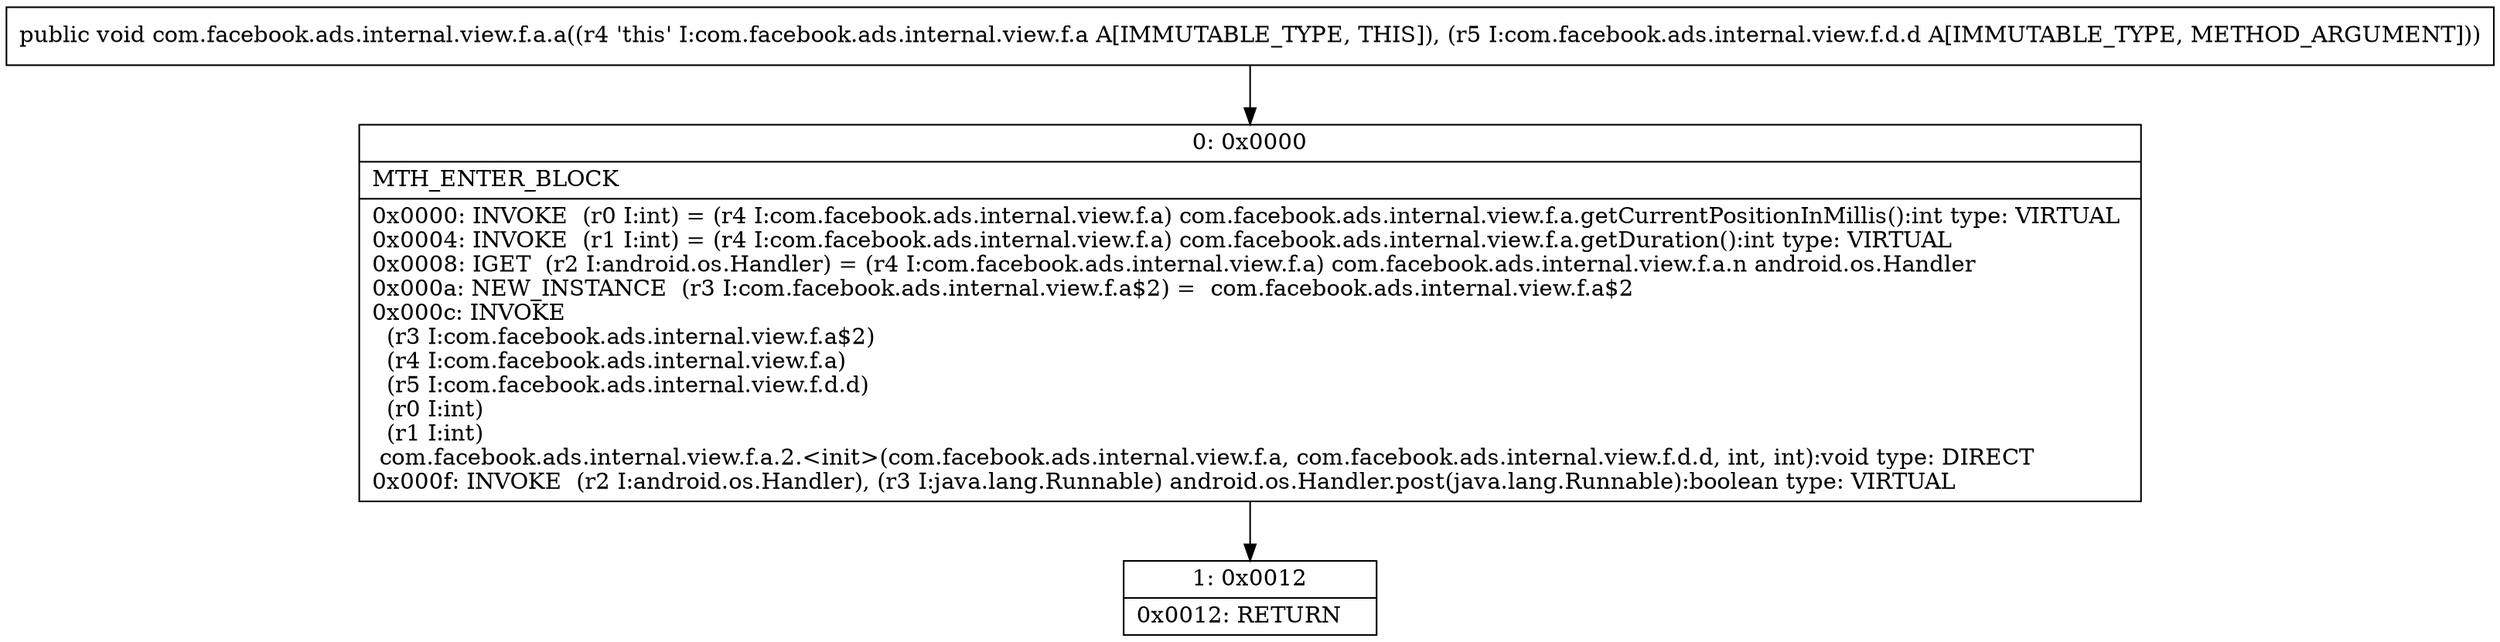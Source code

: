 digraph "CFG forcom.facebook.ads.internal.view.f.a.a(Lcom\/facebook\/ads\/internal\/view\/f\/d\/d;)V" {
Node_0 [shape=record,label="{0\:\ 0x0000|MTH_ENTER_BLOCK\l|0x0000: INVOKE  (r0 I:int) = (r4 I:com.facebook.ads.internal.view.f.a) com.facebook.ads.internal.view.f.a.getCurrentPositionInMillis():int type: VIRTUAL \l0x0004: INVOKE  (r1 I:int) = (r4 I:com.facebook.ads.internal.view.f.a) com.facebook.ads.internal.view.f.a.getDuration():int type: VIRTUAL \l0x0008: IGET  (r2 I:android.os.Handler) = (r4 I:com.facebook.ads.internal.view.f.a) com.facebook.ads.internal.view.f.a.n android.os.Handler \l0x000a: NEW_INSTANCE  (r3 I:com.facebook.ads.internal.view.f.a$2) =  com.facebook.ads.internal.view.f.a$2 \l0x000c: INVOKE  \l  (r3 I:com.facebook.ads.internal.view.f.a$2)\l  (r4 I:com.facebook.ads.internal.view.f.a)\l  (r5 I:com.facebook.ads.internal.view.f.d.d)\l  (r0 I:int)\l  (r1 I:int)\l com.facebook.ads.internal.view.f.a.2.\<init\>(com.facebook.ads.internal.view.f.a, com.facebook.ads.internal.view.f.d.d, int, int):void type: DIRECT \l0x000f: INVOKE  (r2 I:android.os.Handler), (r3 I:java.lang.Runnable) android.os.Handler.post(java.lang.Runnable):boolean type: VIRTUAL \l}"];
Node_1 [shape=record,label="{1\:\ 0x0012|0x0012: RETURN   \l}"];
MethodNode[shape=record,label="{public void com.facebook.ads.internal.view.f.a.a((r4 'this' I:com.facebook.ads.internal.view.f.a A[IMMUTABLE_TYPE, THIS]), (r5 I:com.facebook.ads.internal.view.f.d.d A[IMMUTABLE_TYPE, METHOD_ARGUMENT])) }"];
MethodNode -> Node_0;
Node_0 -> Node_1;
}

